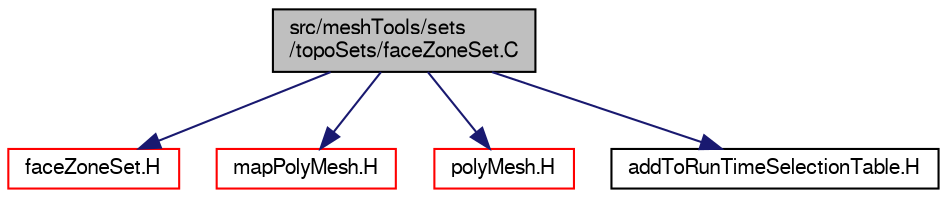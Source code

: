 digraph "src/meshTools/sets/topoSets/faceZoneSet.C"
{
  bgcolor="transparent";
  edge [fontname="FreeSans",fontsize="10",labelfontname="FreeSans",labelfontsize="10"];
  node [fontname="FreeSans",fontsize="10",shape=record];
  Node0 [label="src/meshTools/sets\l/topoSets/faceZoneSet.C",height=0.2,width=0.4,color="black", fillcolor="grey75", style="filled", fontcolor="black"];
  Node0 -> Node1 [color="midnightblue",fontsize="10",style="solid",fontname="FreeSans"];
  Node1 [label="faceZoneSet.H",height=0.2,width=0.4,color="red",URL="$a08135.html"];
  Node0 -> Node123 [color="midnightblue",fontsize="10",style="solid",fontname="FreeSans"];
  Node123 [label="mapPolyMesh.H",height=0.2,width=0.4,color="red",URL="$a11597.html"];
  Node0 -> Node137 [color="midnightblue",fontsize="10",style="solid",fontname="FreeSans"];
  Node137 [label="polyMesh.H",height=0.2,width=0.4,color="red",URL="$a11630.html"];
  Node0 -> Node226 [color="midnightblue",fontsize="10",style="solid",fontname="FreeSans"];
  Node226 [label="addToRunTimeSelectionTable.H",height=0.2,width=0.4,color="black",URL="$a09263.html",tooltip="Macros for easy insertion into run-time selection tables. "];
}
